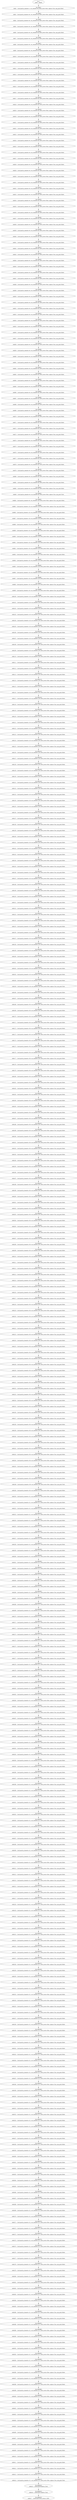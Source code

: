 digraph {
	node1 [label="[in: ]
node1 -- Input0"]
	node2 [label="[in: node1]
node2 -- ConvLayer(in_channels=3, out_channels=64, batch_norm=False, inplace=True, max_pool=False)"]
	node3 [label="[in: node2]
node3 -- ConvLayer(in_channels=64, out_channels=64, batch_norm=False, inplace=True, max_pool=False)"]
	node4 [label="[in: node3]
node4 -- ConvLayer(in_channels=64, out_channels=64, batch_norm=False, inplace=True, max_pool=False)"]
	node5 [label="[in: node4]
node5 -- ConvLayer(in_channels=64, out_channels=64, batch_norm=False, inplace=True, max_pool=False)"]
	node6 [label="[in: node5]
node6 -- ConvLayer(in_channels=64, out_channels=64, batch_norm=False, inplace=True, max_pool=False)"]
	node7 [label="[in: node6]
node7 -- ConvLayer(in_channels=64, out_channels=64, batch_norm=False, inplace=True, max_pool=False)"]
	node8 [label="[in: node7]
node8 -- ConvLayer(in_channels=64, out_channels=64, batch_norm=False, inplace=True, max_pool=False)"]
	node9 [label="[in: node8]
node9 -- ConvLayer(in_channels=64, out_channels=64, batch_norm=False, inplace=True, max_pool=False)"]
	node10 [label="[in: node9]
node10 -- ConvLayer(in_channels=64, out_channels=64, batch_norm=False, inplace=True, max_pool=False)"]
	node11 [label="[in: node10]
node11 -- ConvLayer(in_channels=64, out_channels=64, batch_norm=False, inplace=True, max_pool=False)"]
	node12 [label="[in: node11]
node12 -- ConvLayer(in_channels=64, out_channels=64, batch_norm=False, inplace=True, max_pool=False)"]
	node13 [label="[in: node12]
node13 -- ConvLayer(in_channels=64, out_channels=64, batch_norm=False, inplace=True, max_pool=False)"]
	node14 [label="[in: node13]
node14 -- ConvLayer(in_channels=64, out_channels=64, batch_norm=False, inplace=True, max_pool=False)"]
	node15 [label="[in: node14]
node15 -- ConvLayer(in_channels=64, out_channels=64, batch_norm=False, inplace=True, max_pool=False)"]
	node16 [label="[in: node15]
node16 -- ConvLayer(in_channels=64, out_channels=64, batch_norm=False, inplace=True, max_pool=False)"]
	node17 [label="[in: node16]
node17 -- ConvLayer(in_channels=64, out_channels=64, batch_norm=False, inplace=True, max_pool=False)"]
	node18 [label="[in: node17]
node18 -- ConvLayer(in_channels=64, out_channels=64, batch_norm=False, inplace=True, max_pool=False)"]
	node19 [label="[in: node18]
node19 -- ConvLayer(in_channels=64, out_channels=64, batch_norm=False, inplace=True, max_pool=False)"]
	node20 [label="[in: node19]
node20 -- ConvLayer(in_channels=64, out_channels=64, batch_norm=False, inplace=True, max_pool=False)"]
	node21 [label="[in: node20]
node21 -- ConvLayer(in_channels=64, out_channels=64, batch_norm=False, inplace=True, max_pool=False)"]
	node22 [label="[in: node21]
node22 -- ConvLayer(in_channels=64, out_channels=64, batch_norm=False, inplace=True, max_pool=False)"]
	node23 [label="[in: node22]
node23 -- ConvLayer(in_channels=64, out_channels=64, batch_norm=False, inplace=True, max_pool=False)"]
	node24 [label="[in: node23]
node24 -- ConvLayer(in_channels=64, out_channels=64, batch_norm=False, inplace=True, max_pool=False)"]
	node25 [label="[in: node24]
node25 -- ConvLayer(in_channels=64, out_channels=64, batch_norm=False, inplace=True, max_pool=False)"]
	node26 [label="[in: node25]
node26 -- ConvLayer(in_channels=64, out_channels=64, batch_norm=False, inplace=True, max_pool=False)"]
	node27 [label="[in: node26]
node27 -- ConvLayer(in_channels=64, out_channels=64, batch_norm=False, inplace=True, max_pool=False)"]
	node28 [label="[in: node27]
node28 -- ConvLayer(in_channels=64, out_channels=64, batch_norm=False, inplace=True, max_pool=False)"]
	node29 [label="[in: node28]
node29 -- ConvLayer(in_channels=64, out_channels=64, batch_norm=False, inplace=True, max_pool=False)"]
	node30 [label="[in: node29]
node30 -- ConvLayer(in_channels=64, out_channels=64, batch_norm=False, inplace=True, max_pool=False)"]
	node31 [label="[in: node30]
node31 -- ConvLayer(in_channels=64, out_channels=64, batch_norm=False, inplace=True, max_pool=False)"]
	node32 [label="[in: node31]
node32 -- ConvLayer(in_channels=64, out_channels=64, batch_norm=False, inplace=True, max_pool=False)"]
	node33 [label="[in: node32]
node33 -- ConvLayer(in_channels=64, out_channels=64, batch_norm=False, inplace=True, max_pool=False)"]
	node34 [label="[in: node33]
node34 -- ConvLayer(in_channels=64, out_channels=64, batch_norm=False, inplace=True, max_pool=False)"]
	node35 [label="[in: node34]
node35 -- ConvLayer(in_channels=64, out_channels=64, batch_norm=False, inplace=True, max_pool=False)"]
	node36 [label="[in: node35]
node36 -- ConvLayer(in_channels=64, out_channels=64, batch_norm=False, inplace=True, max_pool=False)"]
	node37 [label="[in: node36]
node37 -- ConvLayer(in_channels=64, out_channels=64, batch_norm=False, inplace=True, max_pool=False)"]
	node38 [label="[in: node37]
node38 -- ConvLayer(in_channels=64, out_channels=64, batch_norm=False, inplace=True, max_pool=False)"]
	node39 [label="[in: node38]
node39 -- ConvLayer(in_channels=64, out_channels=64, batch_norm=False, inplace=True, max_pool=False)"]
	node40 [label="[in: node39]
node40 -- ConvLayer(in_channels=64, out_channels=64, batch_norm=False, inplace=True, max_pool=False)"]
	node41 [label="[in: node40]
node41 -- ConvLayer(in_channels=64, out_channels=64, batch_norm=False, inplace=True, max_pool=False)"]
	node42 [label="[in: node41]
node42 -- ConvLayer(in_channels=64, out_channels=64, batch_norm=False, inplace=True, max_pool=False)"]
	node43 [label="[in: node42]
node43 -- ConvLayer(in_channels=64, out_channels=64, batch_norm=False, inplace=True, max_pool=False)"]
	node44 [label="[in: node43]
node44 -- ConvLayer(in_channels=64, out_channels=64, batch_norm=False, inplace=True, max_pool=False)"]
	node45 [label="[in: node44]
node45 -- ConvLayer(in_channels=64, out_channels=64, batch_norm=False, inplace=True, max_pool=False)"]
	node46 [label="[in: node45]
node46 -- ConvLayer(in_channels=64, out_channels=64, batch_norm=False, inplace=True, max_pool=False)"]
	node47 [label="[in: node46]
node47 -- ConvLayer(in_channels=64, out_channels=64, batch_norm=False, inplace=True, max_pool=False)"]
	node48 [label="[in: node47]
node48 -- ConvLayer(in_channels=64, out_channels=64, batch_norm=False, inplace=True, max_pool=False)"]
	node49 [label="[in: node48]
node49 -- ConvLayer(in_channels=64, out_channels=64, batch_norm=False, inplace=True, max_pool=False)"]
	node50 [label="[in: node49]
node50 -- ConvLayer(in_channels=64, out_channels=64, batch_norm=False, inplace=True, max_pool=False)"]
	node51 [label="[in: node50]
node51 -- ConvLayer(in_channels=64, out_channels=64, batch_norm=False, inplace=True, max_pool=False)"]
	node52 [label="[in: node51]
node52 -- ConvLayer(in_channels=64, out_channels=64, batch_norm=False, inplace=True, max_pool=False)"]
	node53 [label="[in: node52]
node53 -- ConvLayer(in_channels=64, out_channels=64, batch_norm=False, inplace=True, max_pool=False)"]
	node54 [label="[in: node53]
node54 -- ConvLayer(in_channels=64, out_channels=64, batch_norm=False, inplace=True, max_pool=False)"]
	node55 [label="[in: node54]
node55 -- ConvLayer(in_channels=64, out_channels=64, batch_norm=False, inplace=True, max_pool=False)"]
	node56 [label="[in: node55]
node56 -- ConvLayer(in_channels=64, out_channels=64, batch_norm=False, inplace=True, max_pool=False)"]
	node57 [label="[in: node56]
node57 -- ConvLayer(in_channels=64, out_channels=64, batch_norm=False, inplace=True, max_pool=False)"]
	node58 [label="[in: node57]
node58 -- ConvLayer(in_channels=64, out_channels=64, batch_norm=False, inplace=True, max_pool=False)"]
	node59 [label="[in: node58]
node59 -- ConvLayer(in_channels=64, out_channels=64, batch_norm=False, inplace=True, max_pool=False)"]
	node60 [label="[in: node59]
node60 -- ConvLayer(in_channels=64, out_channels=64, batch_norm=False, inplace=True, max_pool=False)"]
	node61 [label="[in: node60]
node61 -- ConvLayer(in_channels=64, out_channels=64, batch_norm=False, inplace=True, max_pool=False)"]
	node62 [label="[in: node61]
node62 -- ConvLayer(in_channels=64, out_channels=64, batch_norm=False, inplace=True, max_pool=False)"]
	node63 [label="[in: node62]
node63 -- ConvLayer(in_channels=64, out_channels=64, batch_norm=False, inplace=True, max_pool=False)"]
	node64 [label="[in: node63]
node64 -- ConvLayer(in_channels=64, out_channels=64, batch_norm=False, inplace=True, max_pool=False)"]
	node65 [label="[in: node64]
node65 -- ConvLayer(in_channels=64, out_channels=64, batch_norm=False, inplace=True, max_pool=False)"]
	node66 [label="[in: node65]
node66 -- ConvLayer(in_channels=64, out_channels=64, batch_norm=False, inplace=True, max_pool=False)"]
	node67 [label="[in: node66]
node67 -- ConvLayer(in_channels=64, out_channels=64, batch_norm=False, inplace=True, max_pool=False)"]
	node68 [label="[in: node67]
node68 -- ConvLayer(in_channels=64, out_channels=64, batch_norm=False, inplace=True, max_pool=False)"]
	node69 [label="[in: node68]
node69 -- ConvLayer(in_channels=64, out_channels=64, batch_norm=False, inplace=True, max_pool=False)"]
	node70 [label="[in: node69]
node70 -- ConvLayer(in_channels=64, out_channels=64, batch_norm=False, inplace=True, max_pool=False)"]
	node71 [label="[in: node70]
node71 -- ConvLayer(in_channels=64, out_channels=64, batch_norm=False, inplace=True, max_pool=False)"]
	node72 [label="[in: node71]
node72 -- ConvLayer(in_channels=64, out_channels=64, batch_norm=False, inplace=True, max_pool=False)"]
	node73 [label="[in: node72]
node73 -- ConvLayer(in_channels=64, out_channels=64, batch_norm=False, inplace=True, max_pool=False)"]
	node74 [label="[in: node73]
node74 -- ConvLayer(in_channels=64, out_channels=64, batch_norm=False, inplace=True, max_pool=False)"]
	node75 [label="[in: node74]
node75 -- ConvLayer(in_channels=64, out_channels=64, batch_norm=False, inplace=True, max_pool=False)"]
	node76 [label="[in: node75]
node76 -- ConvLayer(in_channels=64, out_channels=64, batch_norm=False, inplace=True, max_pool=False)"]
	node77 [label="[in: node76]
node77 -- ConvLayer(in_channels=64, out_channels=64, batch_norm=False, inplace=True, max_pool=False)"]
	node78 [label="[in: node77]
node78 -- ConvLayer(in_channels=64, out_channels=64, batch_norm=False, inplace=True, max_pool=False)"]
	node79 [label="[in: node78]
node79 -- ConvLayer(in_channels=64, out_channels=64, batch_norm=False, inplace=True, max_pool=False)"]
	node80 [label="[in: node79]
node80 -- ConvLayer(in_channels=64, out_channels=64, batch_norm=False, inplace=True, max_pool=False)"]
	node81 [label="[in: node80]
node81 -- ConvLayer(in_channels=64, out_channels=64, batch_norm=False, inplace=True, max_pool=False)"]
	node82 [label="[in: node81]
node82 -- ConvLayer(in_channels=64, out_channels=64, batch_norm=False, inplace=True, max_pool=False)"]
	node83 [label="[in: node82]
node83 -- ConvLayer(in_channels=64, out_channels=64, batch_norm=False, inplace=True, max_pool=True)"]
	node84 [label="[in: node83]
node84 -- ConvLayer(in_channels=64, out_channels=128, batch_norm=False, inplace=True, max_pool=False)"]
	node85 [label="[in: node84]
node85 -- ConvLayer(in_channels=128, out_channels=128, batch_norm=False, inplace=True, max_pool=False)"]
	node86 [label="[in: node85]
node86 -- ConvLayer(in_channels=128, out_channels=128, batch_norm=False, inplace=True, max_pool=False)"]
	node87 [label="[in: node86]
node87 -- ConvLayer(in_channels=128, out_channels=128, batch_norm=False, inplace=True, max_pool=False)"]
	node88 [label="[in: node87]
node88 -- ConvLayer(in_channels=128, out_channels=128, batch_norm=False, inplace=True, max_pool=False)"]
	node89 [label="[in: node88]
node89 -- ConvLayer(in_channels=128, out_channels=128, batch_norm=False, inplace=True, max_pool=False)"]
	node90 [label="[in: node89]
node90 -- ConvLayer(in_channels=128, out_channels=128, batch_norm=False, inplace=True, max_pool=False)"]
	node91 [label="[in: node90]
node91 -- ConvLayer(in_channels=128, out_channels=128, batch_norm=False, inplace=True, max_pool=False)"]
	node92 [label="[in: node91]
node92 -- ConvLayer(in_channels=128, out_channels=128, batch_norm=False, inplace=True, max_pool=False)"]
	node93 [label="[in: node92]
node93 -- ConvLayer(in_channels=128, out_channels=128, batch_norm=False, inplace=True, max_pool=False)"]
	node94 [label="[in: node93]
node94 -- ConvLayer(in_channels=128, out_channels=128, batch_norm=False, inplace=True, max_pool=False)"]
	node95 [label="[in: node94]
node95 -- ConvLayer(in_channels=128, out_channels=128, batch_norm=False, inplace=True, max_pool=False)"]
	node96 [label="[in: node95]
node96 -- ConvLayer(in_channels=128, out_channels=128, batch_norm=False, inplace=True, max_pool=False)"]
	node97 [label="[in: node96]
node97 -- ConvLayer(in_channels=128, out_channels=128, batch_norm=False, inplace=True, max_pool=False)"]
	node98 [label="[in: node97]
node98 -- ConvLayer(in_channels=128, out_channels=128, batch_norm=False, inplace=True, max_pool=False)"]
	node99 [label="[in: node98]
node99 -- ConvLayer(in_channels=128, out_channels=128, batch_norm=False, inplace=True, max_pool=False)"]
	node100 [label="[in: node99]
node100 -- ConvLayer(in_channels=128, out_channels=128, batch_norm=False, inplace=True, max_pool=False)"]
	node101 [label="[in: node100]
node101 -- ConvLayer(in_channels=128, out_channels=128, batch_norm=False, inplace=True, max_pool=False)"]
	node102 [label="[in: node101]
node102 -- ConvLayer(in_channels=128, out_channels=128, batch_norm=False, inplace=True, max_pool=False)"]
	node103 [label="[in: node102]
node103 -- ConvLayer(in_channels=128, out_channels=128, batch_norm=False, inplace=True, max_pool=False)"]
	node104 [label="[in: node103]
node104 -- ConvLayer(in_channels=128, out_channels=128, batch_norm=False, inplace=True, max_pool=False)"]
	node105 [label="[in: node104]
node105 -- ConvLayer(in_channels=128, out_channels=128, batch_norm=False, inplace=True, max_pool=False)"]
	node106 [label="[in: node105]
node106 -- ConvLayer(in_channels=128, out_channels=128, batch_norm=False, inplace=True, max_pool=False)"]
	node107 [label="[in: node106]
node107 -- ConvLayer(in_channels=128, out_channels=128, batch_norm=False, inplace=True, max_pool=False)"]
	node108 [label="[in: node107]
node108 -- ConvLayer(in_channels=128, out_channels=128, batch_norm=False, inplace=True, max_pool=False)"]
	node109 [label="[in: node108]
node109 -- ConvLayer(in_channels=128, out_channels=128, batch_norm=False, inplace=True, max_pool=False)"]
	node110 [label="[in: node109]
node110 -- ConvLayer(in_channels=128, out_channels=128, batch_norm=False, inplace=True, max_pool=False)"]
	node111 [label="[in: node110]
node111 -- ConvLayer(in_channels=128, out_channels=128, batch_norm=False, inplace=True, max_pool=False)"]
	node112 [label="[in: node111]
node112 -- ConvLayer(in_channels=128, out_channels=128, batch_norm=False, inplace=True, max_pool=False)"]
	node113 [label="[in: node112]
node113 -- ConvLayer(in_channels=128, out_channels=128, batch_norm=False, inplace=True, max_pool=False)"]
	node114 [label="[in: node113]
node114 -- ConvLayer(in_channels=128, out_channels=128, batch_norm=False, inplace=True, max_pool=False)"]
	node115 [label="[in: node114]
node115 -- ConvLayer(in_channels=128, out_channels=128, batch_norm=False, inplace=True, max_pool=False)"]
	node116 [label="[in: node115]
node116 -- ConvLayer(in_channels=128, out_channels=128, batch_norm=False, inplace=True, max_pool=False)"]
	node117 [label="[in: node116]
node117 -- ConvLayer(in_channels=128, out_channels=128, batch_norm=False, inplace=True, max_pool=False)"]
	node118 [label="[in: node117]
node118 -- ConvLayer(in_channels=128, out_channels=128, batch_norm=False, inplace=True, max_pool=False)"]
	node119 [label="[in: node118]
node119 -- ConvLayer(in_channels=128, out_channels=128, batch_norm=False, inplace=True, max_pool=False)"]
	node120 [label="[in: node119]
node120 -- ConvLayer(in_channels=128, out_channels=128, batch_norm=False, inplace=True, max_pool=False)"]
	node121 [label="[in: node120]
node121 -- ConvLayer(in_channels=128, out_channels=128, batch_norm=False, inplace=True, max_pool=False)"]
	node122 [label="[in: node121]
node122 -- ConvLayer(in_channels=128, out_channels=128, batch_norm=False, inplace=True, max_pool=False)"]
	node123 [label="[in: node122]
node123 -- ConvLayer(in_channels=128, out_channels=128, batch_norm=False, inplace=True, max_pool=False)"]
	node124 [label="[in: node123]
node124 -- ConvLayer(in_channels=128, out_channels=128, batch_norm=False, inplace=True, max_pool=False)"]
	node125 [label="[in: node124]
node125 -- ConvLayer(in_channels=128, out_channels=128, batch_norm=False, inplace=True, max_pool=False)"]
	node126 [label="[in: node125]
node126 -- ConvLayer(in_channels=128, out_channels=128, batch_norm=False, inplace=True, max_pool=False)"]
	node127 [label="[in: node126]
node127 -- ConvLayer(in_channels=128, out_channels=128, batch_norm=False, inplace=True, max_pool=False)"]
	node128 [label="[in: node127]
node128 -- ConvLayer(in_channels=128, out_channels=128, batch_norm=False, inplace=True, max_pool=False)"]
	node129 [label="[in: node128]
node129 -- ConvLayer(in_channels=128, out_channels=128, batch_norm=False, inplace=True, max_pool=False)"]
	node130 [label="[in: node129]
node130 -- ConvLayer(in_channels=128, out_channels=128, batch_norm=False, inplace=True, max_pool=False)"]
	node131 [label="[in: node130]
node131 -- ConvLayer(in_channels=128, out_channels=128, batch_norm=False, inplace=True, max_pool=False)"]
	node132 [label="[in: node131]
node132 -- ConvLayer(in_channels=128, out_channels=128, batch_norm=False, inplace=True, max_pool=False)"]
	node133 [label="[in: node132]
node133 -- ConvLayer(in_channels=128, out_channels=128, batch_norm=False, inplace=True, max_pool=False)"]
	node134 [label="[in: node133]
node134 -- ConvLayer(in_channels=128, out_channels=128, batch_norm=False, inplace=True, max_pool=False)"]
	node135 [label="[in: node134]
node135 -- ConvLayer(in_channels=128, out_channels=128, batch_norm=False, inplace=True, max_pool=False)"]
	node136 [label="[in: node135]
node136 -- ConvLayer(in_channels=128, out_channels=128, batch_norm=False, inplace=True, max_pool=False)"]
	node137 [label="[in: node136]
node137 -- ConvLayer(in_channels=128, out_channels=128, batch_norm=False, inplace=True, max_pool=False)"]
	node138 [label="[in: node137]
node138 -- ConvLayer(in_channels=128, out_channels=128, batch_norm=False, inplace=True, max_pool=False)"]
	node139 [label="[in: node138]
node139 -- ConvLayer(in_channels=128, out_channels=128, batch_norm=False, inplace=True, max_pool=False)"]
	node140 [label="[in: node139]
node140 -- ConvLayer(in_channels=128, out_channels=128, batch_norm=False, inplace=True, max_pool=False)"]
	node141 [label="[in: node140]
node141 -- ConvLayer(in_channels=128, out_channels=128, batch_norm=False, inplace=True, max_pool=False)"]
	node142 [label="[in: node141]
node142 -- ConvLayer(in_channels=128, out_channels=128, batch_norm=False, inplace=True, max_pool=False)"]
	node143 [label="[in: node142]
node143 -- ConvLayer(in_channels=128, out_channels=128, batch_norm=False, inplace=True, max_pool=False)"]
	node144 [label="[in: node143]
node144 -- ConvLayer(in_channels=128, out_channels=128, batch_norm=False, inplace=True, max_pool=False)"]
	node145 [label="[in: node144]
node145 -- ConvLayer(in_channels=128, out_channels=128, batch_norm=False, inplace=True, max_pool=False)"]
	node146 [label="[in: node145]
node146 -- ConvLayer(in_channels=128, out_channels=128, batch_norm=False, inplace=True, max_pool=False)"]
	node147 [label="[in: node146]
node147 -- ConvLayer(in_channels=128, out_channels=128, batch_norm=False, inplace=True, max_pool=False)"]
	node148 [label="[in: node147]
node148 -- ConvLayer(in_channels=128, out_channels=128, batch_norm=False, inplace=True, max_pool=False)"]
	node149 [label="[in: node148]
node149 -- ConvLayer(in_channels=128, out_channels=128, batch_norm=False, inplace=True, max_pool=False)"]
	node150 [label="[in: node149]
node150 -- ConvLayer(in_channels=128, out_channels=128, batch_norm=False, inplace=True, max_pool=False)"]
	node151 [label="[in: node150]
node151 -- ConvLayer(in_channels=128, out_channels=128, batch_norm=False, inplace=True, max_pool=False)"]
	node152 [label="[in: node151]
node152 -- ConvLayer(in_channels=128, out_channels=128, batch_norm=False, inplace=True, max_pool=False)"]
	node153 [label="[in: node152]
node153 -- ConvLayer(in_channels=128, out_channels=128, batch_norm=False, inplace=True, max_pool=False)"]
	node154 [label="[in: node153]
node154 -- ConvLayer(in_channels=128, out_channels=128, batch_norm=False, inplace=True, max_pool=False)"]
	node155 [label="[in: node154]
node155 -- ConvLayer(in_channels=128, out_channels=128, batch_norm=False, inplace=True, max_pool=False)"]
	node156 [label="[in: node155]
node156 -- ConvLayer(in_channels=128, out_channels=128, batch_norm=False, inplace=True, max_pool=False)"]
	node157 [label="[in: node156]
node157 -- ConvLayer(in_channels=128, out_channels=128, batch_norm=False, inplace=True, max_pool=False)"]
	node158 [label="[in: node157]
node158 -- ConvLayer(in_channels=128, out_channels=128, batch_norm=False, inplace=True, max_pool=False)"]
	node159 [label="[in: node158]
node159 -- ConvLayer(in_channels=128, out_channels=128, batch_norm=False, inplace=True, max_pool=False)"]
	node160 [label="[in: node159]
node160 -- ConvLayer(in_channels=128, out_channels=128, batch_norm=False, inplace=True, max_pool=False)"]
	node161 [label="[in: node160]
node161 -- ConvLayer(in_channels=128, out_channels=128, batch_norm=False, inplace=True, max_pool=False)"]
	node162 [label="[in: node161]
node162 -- ConvLayer(in_channels=128, out_channels=128, batch_norm=False, inplace=True, max_pool=False)"]
	node163 [label="[in: node162]
node163 -- ConvLayer(in_channels=128, out_channels=128, batch_norm=False, inplace=True, max_pool=False)"]
	node164 [label="[in: node163]
node164 -- ConvLayer(in_channels=128, out_channels=128, batch_norm=False, inplace=True, max_pool=False)"]
	node165 [label="[in: node164]
node165 -- ConvLayer(in_channels=128, out_channels=128, batch_norm=False, inplace=True, max_pool=True)"]
	node166 [label="[in: node165]
node166 -- ConvLayer(in_channels=128, out_channels=256, batch_norm=False, inplace=True, max_pool=False)"]
	node167 [label="[in: node166]
node167 -- ConvLayer(in_channels=256, out_channels=256, batch_norm=False, inplace=True, max_pool=False)"]
	node168 [label="[in: node167]
node168 -- ConvLayer(in_channels=256, out_channels=256, batch_norm=False, inplace=True, max_pool=False)"]
	node169 [label="[in: node168]
node169 -- ConvLayer(in_channels=256, out_channels=256, batch_norm=False, inplace=True, max_pool=False)"]
	node170 [label="[in: node169]
node170 -- ConvLayer(in_channels=256, out_channels=256, batch_norm=False, inplace=True, max_pool=False)"]
	node171 [label="[in: node170]
node171 -- ConvLayer(in_channels=256, out_channels=256, batch_norm=False, inplace=True, max_pool=False)"]
	node172 [label="[in: node171]
node172 -- ConvLayer(in_channels=256, out_channels=256, batch_norm=False, inplace=True, max_pool=False)"]
	node173 [label="[in: node172]
node173 -- ConvLayer(in_channels=256, out_channels=256, batch_norm=False, inplace=True, max_pool=False)"]
	node174 [label="[in: node173]
node174 -- ConvLayer(in_channels=256, out_channels=256, batch_norm=False, inplace=True, max_pool=False)"]
	node175 [label="[in: node174]
node175 -- ConvLayer(in_channels=256, out_channels=256, batch_norm=False, inplace=True, max_pool=False)"]
	node176 [label="[in: node175]
node176 -- ConvLayer(in_channels=256, out_channels=256, batch_norm=False, inplace=True, max_pool=False)"]
	node177 [label="[in: node176]
node177 -- ConvLayer(in_channels=256, out_channels=256, batch_norm=False, inplace=True, max_pool=False)"]
	node178 [label="[in: node177]
node178 -- ConvLayer(in_channels=256, out_channels=256, batch_norm=False, inplace=True, max_pool=False)"]
	node179 [label="[in: node178]
node179 -- ConvLayer(in_channels=256, out_channels=256, batch_norm=False, inplace=True, max_pool=False)"]
	node180 [label="[in: node179]
node180 -- ConvLayer(in_channels=256, out_channels=256, batch_norm=False, inplace=True, max_pool=False)"]
	node181 [label="[in: node180]
node181 -- ConvLayer(in_channels=256, out_channels=256, batch_norm=False, inplace=True, max_pool=False)"]
	node182 [label="[in: node181]
node182 -- ConvLayer(in_channels=256, out_channels=256, batch_norm=False, inplace=True, max_pool=False)"]
	node183 [label="[in: node182]
node183 -- ConvLayer(in_channels=256, out_channels=256, batch_norm=False, inplace=True, max_pool=False)"]
	node184 [label="[in: node183]
node184 -- ConvLayer(in_channels=256, out_channels=256, batch_norm=False, inplace=True, max_pool=False)"]
	node185 [label="[in: node184]
node185 -- ConvLayer(in_channels=256, out_channels=256, batch_norm=False, inplace=True, max_pool=False)"]
	node186 [label="[in: node185]
node186 -- ConvLayer(in_channels=256, out_channels=256, batch_norm=False, inplace=True, max_pool=False)"]
	node187 [label="[in: node186]
node187 -- ConvLayer(in_channels=256, out_channels=256, batch_norm=False, inplace=True, max_pool=False)"]
	node188 [label="[in: node187]
node188 -- ConvLayer(in_channels=256, out_channels=256, batch_norm=False, inplace=True, max_pool=False)"]
	node189 [label="[in: node188]
node189 -- ConvLayer(in_channels=256, out_channels=256, batch_norm=False, inplace=True, max_pool=False)"]
	node190 [label="[in: node189]
node190 -- ConvLayer(in_channels=256, out_channels=256, batch_norm=False, inplace=True, max_pool=False)"]
	node191 [label="[in: node190]
node191 -- ConvLayer(in_channels=256, out_channels=256, batch_norm=False, inplace=True, max_pool=False)"]
	node192 [label="[in: node191]
node192 -- ConvLayer(in_channels=256, out_channels=256, batch_norm=False, inplace=True, max_pool=False)"]
	node193 [label="[in: node192]
node193 -- ConvLayer(in_channels=256, out_channels=256, batch_norm=False, inplace=True, max_pool=False)"]
	node194 [label="[in: node193]
node194 -- ConvLayer(in_channels=256, out_channels=256, batch_norm=False, inplace=True, max_pool=False)"]
	node195 [label="[in: node194]
node195 -- ConvLayer(in_channels=256, out_channels=256, batch_norm=False, inplace=True, max_pool=False)"]
	node196 [label="[in: node195]
node196 -- ConvLayer(in_channels=256, out_channels=256, batch_norm=False, inplace=True, max_pool=False)"]
	node197 [label="[in: node196]
node197 -- ConvLayer(in_channels=256, out_channels=256, batch_norm=False, inplace=True, max_pool=False)"]
	node198 [label="[in: node197]
node198 -- ConvLayer(in_channels=256, out_channels=256, batch_norm=False, inplace=True, max_pool=False)"]
	node199 [label="[in: node198]
node199 -- ConvLayer(in_channels=256, out_channels=256, batch_norm=False, inplace=True, max_pool=False)"]
	node200 [label="[in: node199]
node200 -- ConvLayer(in_channels=256, out_channels=256, batch_norm=False, inplace=True, max_pool=False)"]
	node201 [label="[in: node200]
node201 -- ConvLayer(in_channels=256, out_channels=256, batch_norm=False, inplace=True, max_pool=False)"]
	node202 [label="[in: node201]
node202 -- ConvLayer(in_channels=256, out_channels=256, batch_norm=False, inplace=True, max_pool=False)"]
	node203 [label="[in: node202]
node203 -- ConvLayer(in_channels=256, out_channels=256, batch_norm=False, inplace=True, max_pool=False)"]
	node204 [label="[in: node203]
node204 -- ConvLayer(in_channels=256, out_channels=256, batch_norm=False, inplace=True, max_pool=False)"]
	node205 [label="[in: node204]
node205 -- ConvLayer(in_channels=256, out_channels=256, batch_norm=False, inplace=True, max_pool=False)"]
	node206 [label="[in: node205]
node206 -- ConvLayer(in_channels=256, out_channels=256, batch_norm=False, inplace=True, max_pool=False)"]
	node207 [label="[in: node206]
node207 -- ConvLayer(in_channels=256, out_channels=256, batch_norm=False, inplace=True, max_pool=False)"]
	node208 [label="[in: node207]
node208 -- ConvLayer(in_channels=256, out_channels=256, batch_norm=False, inplace=True, max_pool=False)"]
	node209 [label="[in: node208]
node209 -- ConvLayer(in_channels=256, out_channels=256, batch_norm=False, inplace=True, max_pool=False)"]
	node210 [label="[in: node209]
node210 -- ConvLayer(in_channels=256, out_channels=256, batch_norm=False, inplace=True, max_pool=False)"]
	node211 [label="[in: node210]
node211 -- ConvLayer(in_channels=256, out_channels=256, batch_norm=False, inplace=True, max_pool=False)"]
	node212 [label="[in: node211]
node212 -- ConvLayer(in_channels=256, out_channels=256, batch_norm=False, inplace=True, max_pool=False)"]
	node213 [label="[in: node212]
node213 -- ConvLayer(in_channels=256, out_channels=256, batch_norm=False, inplace=True, max_pool=False)"]
	node214 [label="[in: node213]
node214 -- ConvLayer(in_channels=256, out_channels=256, batch_norm=False, inplace=True, max_pool=False)"]
	node215 [label="[in: node214]
node215 -- ConvLayer(in_channels=256, out_channels=256, batch_norm=False, inplace=True, max_pool=False)"]
	node216 [label="[in: node215]
node216 -- ConvLayer(in_channels=256, out_channels=256, batch_norm=False, inplace=True, max_pool=False)"]
	node217 [label="[in: node216]
node217 -- ConvLayer(in_channels=256, out_channels=256, batch_norm=False, inplace=True, max_pool=False)"]
	node218 [label="[in: node217]
node218 -- ConvLayer(in_channels=256, out_channels=256, batch_norm=False, inplace=True, max_pool=False)"]
	node219 [label="[in: node218]
node219 -- ConvLayer(in_channels=256, out_channels=256, batch_norm=False, inplace=True, max_pool=False)"]
	node220 [label="[in: node219]
node220 -- ConvLayer(in_channels=256, out_channels=256, batch_norm=False, inplace=True, max_pool=False)"]
	node221 [label="[in: node220]
node221 -- ConvLayer(in_channels=256, out_channels=256, batch_norm=False, inplace=True, max_pool=False)"]
	node222 [label="[in: node221]
node222 -- ConvLayer(in_channels=256, out_channels=256, batch_norm=False, inplace=True, max_pool=False)"]
	node223 [label="[in: node222]
node223 -- ConvLayer(in_channels=256, out_channels=256, batch_norm=False, inplace=True, max_pool=False)"]
	node224 [label="[in: node223]
node224 -- ConvLayer(in_channels=256, out_channels=256, batch_norm=False, inplace=True, max_pool=False)"]
	node225 [label="[in: node224]
node225 -- ConvLayer(in_channels=256, out_channels=256, batch_norm=False, inplace=True, max_pool=False)"]
	node226 [label="[in: node225]
node226 -- ConvLayer(in_channels=256, out_channels=256, batch_norm=False, inplace=True, max_pool=False)"]
	node227 [label="[in: node226]
node227 -- ConvLayer(in_channels=256, out_channels=256, batch_norm=False, inplace=True, max_pool=False)"]
	node228 [label="[in: node227]
node228 -- ConvLayer(in_channels=256, out_channels=256, batch_norm=False, inplace=True, max_pool=False)"]
	node229 [label="[in: node228]
node229 -- ConvLayer(in_channels=256, out_channels=256, batch_norm=False, inplace=True, max_pool=False)"]
	node230 [label="[in: node229]
node230 -- ConvLayer(in_channels=256, out_channels=256, batch_norm=False, inplace=True, max_pool=False)"]
	node231 [label="[in: node230]
node231 -- ConvLayer(in_channels=256, out_channels=256, batch_norm=False, inplace=True, max_pool=False)"]
	node232 [label="[in: node231]
node232 -- ConvLayer(in_channels=256, out_channels=256, batch_norm=False, inplace=True, max_pool=False)"]
	node233 [label="[in: node232]
node233 -- ConvLayer(in_channels=256, out_channels=256, batch_norm=False, inplace=True, max_pool=False)"]
	node234 [label="[in: node233]
node234 -- ConvLayer(in_channels=256, out_channels=256, batch_norm=False, inplace=True, max_pool=False)"]
	node235 [label="[in: node234]
node235 -- ConvLayer(in_channels=256, out_channels=256, batch_norm=False, inplace=True, max_pool=False)"]
	node236 [label="[in: node235]
node236 -- ConvLayer(in_channels=256, out_channels=256, batch_norm=False, inplace=True, max_pool=False)"]
	node237 [label="[in: node236]
node237 -- ConvLayer(in_channels=256, out_channels=256, batch_norm=False, inplace=True, max_pool=False)"]
	node238 [label="[in: node237]
node238 -- ConvLayer(in_channels=256, out_channels=256, batch_norm=False, inplace=True, max_pool=False)"]
	node239 [label="[in: node238]
node239 -- ConvLayer(in_channels=256, out_channels=256, batch_norm=False, inplace=True, max_pool=False)"]
	node240 [label="[in: node239]
node240 -- ConvLayer(in_channels=256, out_channels=256, batch_norm=False, inplace=True, max_pool=False)"]
	node241 [label="[in: node240]
node241 -- ConvLayer(in_channels=256, out_channels=256, batch_norm=False, inplace=True, max_pool=False)"]
	node242 [label="[in: node241]
node242 -- ConvLayer(in_channels=256, out_channels=256, batch_norm=False, inplace=True, max_pool=False)"]
	node243 [label="[in: node242]
node243 -- ConvLayer(in_channels=256, out_channels=256, batch_norm=False, inplace=True, max_pool=False)"]
	node244 [label="[in: node243]
node244 -- ConvLayer(in_channels=256, out_channels=256, batch_norm=False, inplace=True, max_pool=False)"]
	node245 [label="[in: node244]
node245 -- ConvLayer(in_channels=256, out_channels=256, batch_norm=False, inplace=True, max_pool=False)"]
	node246 [label="[in: node245]
node246 -- ConvLayer(in_channels=256, out_channels=256, batch_norm=False, inplace=True, max_pool=False)"]
	node247 [label="[in: node246]
node247 -- ConvLayer(in_channels=256, out_channels=256, batch_norm=False, inplace=True, max_pool=False)"]
	node248 [label="[in: node247]
node248 -- ConvLayer(in_channels=256, out_channels=256, batch_norm=False, inplace=True, max_pool=True)"]
	node249 [label="[in: node248]
node249 -- ConvLayer(in_channels=256, out_channels=512, batch_norm=False, inplace=True, max_pool=False)"]
	node250 [label="[in: node249]
node250 -- ConvLayer(in_channels=512, out_channels=512, batch_norm=False, inplace=True, max_pool=False)"]
	node251 [label="[in: node250]
node251 -- ConvLayer(in_channels=512, out_channels=512, batch_norm=False, inplace=True, max_pool=False)"]
	node252 [label="[in: node251]
node252 -- ConvLayer(in_channels=512, out_channels=512, batch_norm=False, inplace=True, max_pool=False)"]
	node253 [label="[in: node252]
node253 -- ConvLayer(in_channels=512, out_channels=512, batch_norm=False, inplace=True, max_pool=False)"]
	node254 [label="[in: node253]
node254 -- ConvLayer(in_channels=512, out_channels=512, batch_norm=False, inplace=True, max_pool=False)"]
	node255 [label="[in: node254]
node255 -- ConvLayer(in_channels=512, out_channels=512, batch_norm=False, inplace=True, max_pool=False)"]
	node256 [label="[in: node255]
node256 -- ConvLayer(in_channels=512, out_channels=512, batch_norm=False, inplace=True, max_pool=False)"]
	node257 [label="[in: node256]
node257 -- ConvLayer(in_channels=512, out_channels=512, batch_norm=False, inplace=True, max_pool=False)"]
	node258 [label="[in: node257]
node258 -- ConvLayer(in_channels=512, out_channels=512, batch_norm=False, inplace=True, max_pool=False)"]
	node259 [label="[in: node258]
node259 -- ConvLayer(in_channels=512, out_channels=512, batch_norm=False, inplace=True, max_pool=False)"]
	node260 [label="[in: node259]
node260 -- ConvLayer(in_channels=512, out_channels=512, batch_norm=False, inplace=True, max_pool=False)"]
	node261 [label="[in: node260]
node261 -- ConvLayer(in_channels=512, out_channels=512, batch_norm=False, inplace=True, max_pool=False)"]
	node262 [label="[in: node261]
node262 -- ConvLayer(in_channels=512, out_channels=512, batch_norm=False, inplace=True, max_pool=False)"]
	node263 [label="[in: node262]
node263 -- ConvLayer(in_channels=512, out_channels=512, batch_norm=False, inplace=True, max_pool=False)"]
	node264 [label="[in: node263]
node264 -- ConvLayer(in_channels=512, out_channels=512, batch_norm=False, inplace=True, max_pool=False)"]
	node265 [label="[in: node264]
node265 -- ConvLayer(in_channels=512, out_channels=512, batch_norm=False, inplace=True, max_pool=False)"]
	node266 [label="[in: node265]
node266 -- ConvLayer(in_channels=512, out_channels=512, batch_norm=False, inplace=True, max_pool=False)"]
	node267 [label="[in: node266]
node267 -- ConvLayer(in_channels=512, out_channels=512, batch_norm=False, inplace=True, max_pool=False)"]
	node268 [label="[in: node267]
node268 -- ConvLayer(in_channels=512, out_channels=512, batch_norm=False, inplace=True, max_pool=False)"]
	node269 [label="[in: node268]
node269 -- ConvLayer(in_channels=512, out_channels=512, batch_norm=False, inplace=True, max_pool=False)"]
	node270 [label="[in: node269]
node270 -- ConvLayer(in_channels=512, out_channels=512, batch_norm=False, inplace=True, max_pool=False)"]
	node271 [label="[in: node270]
node271 -- ConvLayer(in_channels=512, out_channels=512, batch_norm=False, inplace=True, max_pool=False)"]
	node272 [label="[in: node271]
node272 -- ConvLayer(in_channels=512, out_channels=512, batch_norm=False, inplace=True, max_pool=False)"]
	node273 [label="[in: node272]
node273 -- ConvLayer(in_channels=512, out_channels=512, batch_norm=False, inplace=True, max_pool=False)"]
	node274 [label="[in: node273]
node274 -- ConvLayer(in_channels=512, out_channels=512, batch_norm=False, inplace=True, max_pool=False)"]
	node275 [label="[in: node274]
node275 -- ConvLayer(in_channels=512, out_channels=512, batch_norm=False, inplace=True, max_pool=False)"]
	node276 [label="[in: node275]
node276 -- ConvLayer(in_channels=512, out_channels=512, batch_norm=False, inplace=True, max_pool=False)"]
	node277 [label="[in: node276]
node277 -- ConvLayer(in_channels=512, out_channels=512, batch_norm=False, inplace=True, max_pool=False)"]
	node278 [label="[in: node277]
node278 -- ConvLayer(in_channels=512, out_channels=512, batch_norm=False, inplace=True, max_pool=False)"]
	node279 [label="[in: node278]
node279 -- ConvLayer(in_channels=512, out_channels=512, batch_norm=False, inplace=True, max_pool=False)"]
	node280 [label="[in: node279]
node280 -- ConvLayer(in_channels=512, out_channels=512, batch_norm=False, inplace=True, max_pool=False)"]
	node281 [label="[in: node280]
node281 -- ConvLayer(in_channels=512, out_channels=512, batch_norm=False, inplace=True, max_pool=False)"]
	node282 [label="[in: node281]
node282 -- ConvLayer(in_channels=512, out_channels=512, batch_norm=False, inplace=True, max_pool=False)"]
	node283 [label="[in: node282]
node283 -- ConvLayer(in_channels=512, out_channels=512, batch_norm=False, inplace=True, max_pool=False)"]
	node284 [label="[in: node283]
node284 -- ConvLayer(in_channels=512, out_channels=512, batch_norm=False, inplace=True, max_pool=False)"]
	node285 [label="[in: node284]
node285 -- ConvLayer(in_channels=512, out_channels=512, batch_norm=False, inplace=True, max_pool=False)"]
	node286 [label="[in: node285]
node286 -- ConvLayer(in_channels=512, out_channels=512, batch_norm=False, inplace=True, max_pool=False)"]
	node287 [label="[in: node286]
node287 -- ConvLayer(in_channels=512, out_channels=512, batch_norm=False, inplace=True, max_pool=False)"]
	node288 [label="[in: node287]
node288 -- ConvLayer(in_channels=512, out_channels=512, batch_norm=False, inplace=True, max_pool=False)"]
	node289 [label="[in: node288]
node289 -- ConvLayer(in_channels=512, out_channels=512, batch_norm=False, inplace=True, max_pool=False)"]
	node290 [label="[in: node289]
node290 -- ConvLayer(in_channels=512, out_channels=512, batch_norm=False, inplace=True, max_pool=False)"]
	node291 [label="[in: node290]
node291 -- ConvLayer(in_channels=512, out_channels=512, batch_norm=False, inplace=True, max_pool=False)"]
	node292 [label="[in: node291]
node292 -- ConvLayer(in_channels=512, out_channels=512, batch_norm=False, inplace=True, max_pool=False)"]
	node293 [label="[in: node292]
node293 -- ConvLayer(in_channels=512, out_channels=512, batch_norm=False, inplace=True, max_pool=False)"]
	node294 [label="[in: node293]
node294 -- ConvLayer(in_channels=512, out_channels=512, batch_norm=False, inplace=True, max_pool=False)"]
	node295 [label="[in: node294]
node295 -- ConvLayer(in_channels=512, out_channels=512, batch_norm=False, inplace=True, max_pool=False)"]
	node296 [label="[in: node295]
node296 -- ConvLayer(in_channels=512, out_channels=512, batch_norm=False, inplace=True, max_pool=False)"]
	node297 [label="[in: node296]
node297 -- ConvLayer(in_channels=512, out_channels=512, batch_norm=False, inplace=True, max_pool=False)"]
	node298 [label="[in: node297]
node298 -- ConvLayer(in_channels=512, out_channels=512, batch_norm=False, inplace=True, max_pool=False)"]
	node299 [label="[in: node298]
node299 -- ConvLayer(in_channels=512, out_channels=512, batch_norm=False, inplace=True, max_pool=False)"]
	node300 [label="[in: node299]
node300 -- ConvLayer(in_channels=512, out_channels=512, batch_norm=False, inplace=True, max_pool=False)"]
	node301 [label="[in: node300]
node301 -- ConvLayer(in_channels=512, out_channels=512, batch_norm=False, inplace=True, max_pool=False)"]
	node302 [label="[in: node301]
node302 -- ConvLayer(in_channels=512, out_channels=512, batch_norm=False, inplace=True, max_pool=False)"]
	node303 [label="[in: node302]
node303 -- ConvLayer(in_channels=512, out_channels=512, batch_norm=False, inplace=True, max_pool=False)"]
	node304 [label="[in: node303]
node304 -- ConvLayer(in_channels=512, out_channels=512, batch_norm=False, inplace=True, max_pool=False)"]
	node305 [label="[in: node304]
node305 -- ConvLayer(in_channels=512, out_channels=512, batch_norm=False, inplace=True, max_pool=False)"]
	node306 [label="[in: node305]
node306 -- ConvLayer(in_channels=512, out_channels=512, batch_norm=False, inplace=True, max_pool=False)"]
	node307 [label="[in: node306]
node307 -- ConvLayer(in_channels=512, out_channels=512, batch_norm=False, inplace=True, max_pool=False)"]
	node308 [label="[in: node307]
node308 -- ConvLayer(in_channels=512, out_channels=512, batch_norm=False, inplace=True, max_pool=False)"]
	node309 [label="[in: node308]
node309 -- ConvLayer(in_channels=512, out_channels=512, batch_norm=False, inplace=True, max_pool=False)"]
	node310 [label="[in: node309]
node310 -- ConvLayer(in_channels=512, out_channels=512, batch_norm=False, inplace=True, max_pool=False)"]
	node311 [label="[in: node310]
node311 -- ConvLayer(in_channels=512, out_channels=512, batch_norm=False, inplace=True, max_pool=False)"]
	node312 [label="[in: node311]
node312 -- ConvLayer(in_channels=512, out_channels=512, batch_norm=False, inplace=True, max_pool=False)"]
	node313 [label="[in: node312]
node313 -- ConvLayer(in_channels=512, out_channels=512, batch_norm=False, inplace=True, max_pool=False)"]
	node314 [label="[in: node313]
node314 -- ConvLayer(in_channels=512, out_channels=512, batch_norm=False, inplace=True, max_pool=False)"]
	node315 [label="[in: node314]
node315 -- ConvLayer(in_channels=512, out_channels=512, batch_norm=False, inplace=True, max_pool=False)"]
	node316 [label="[in: node315]
node316 -- ConvLayer(in_channels=512, out_channels=512, batch_norm=False, inplace=True, max_pool=False)"]
	node317 [label="[in: node316]
node317 -- ConvLayer(in_channels=512, out_channels=512, batch_norm=False, inplace=True, max_pool=False)"]
	node318 [label="[in: node317]
node318 -- ConvLayer(in_channels=512, out_channels=512, batch_norm=False, inplace=True, max_pool=False)"]
	node319 [label="[in: node318]
node319 -- ConvLayer(in_channels=512, out_channels=512, batch_norm=False, inplace=True, max_pool=False)"]
	node320 [label="[in: node319]
node320 -- ConvLayer(in_channels=512, out_channels=512, batch_norm=False, inplace=True, max_pool=False)"]
	node321 [label="[in: node320]
node321 -- ConvLayer(in_channels=512, out_channels=512, batch_norm=False, inplace=True, max_pool=False)"]
	node322 [label="[in: node321]
node322 -- ConvLayer(in_channels=512, out_channels=512, batch_norm=False, inplace=True, max_pool=False)"]
	node323 [label="[in: node322]
node323 -- ConvLayer(in_channels=512, out_channels=512, batch_norm=False, inplace=True, max_pool=False)"]
	node324 [label="[in: node323]
node324 -- ConvLayer(in_channels=512, out_channels=512, batch_norm=False, inplace=True, max_pool=False)"]
	node325 [label="[in: node324]
node325 -- ConvLayer(in_channels=512, out_channels=512, batch_norm=False, inplace=True, max_pool=False)"]
	node326 [label="[in: node325]
node326 -- ConvLayer(in_channels=512, out_channels=512, batch_norm=False, inplace=True, max_pool=False)"]
	node327 [label="[in: node326]
node327 -- ConvLayer(in_channels=512, out_channels=512, batch_norm=False, inplace=True, max_pool=False)"]
	node328 [label="[in: node327]
node328 -- ConvLayer(in_channels=512, out_channels=512, batch_norm=False, inplace=True, max_pool=False)"]
	node329 [label="[in: node328]
node329 -- ConvLayer(in_channels=512, out_channels=512, batch_norm=False, inplace=True, max_pool=False)"]
	node330 [label="[in: node329]
node330 -- ConvLayer(in_channels=512, out_channels=512, batch_norm=False, inplace=True, max_pool=False)"]
	node331 [label="[in: node330]
node331 -- ConvLayer(in_channels=512, out_channels=512, batch_norm=False, inplace=True, max_pool=True)"]
	node332 [label="[in: node331]
node332 -- ConvLayer(in_channels=512, out_channels=512, batch_norm=False, inplace=True, max_pool=False)"]
	node333 [label="[in: node332]
node333 -- ConvLayer(in_channels=512, out_channels=512, batch_norm=False, inplace=True, max_pool=False)"]
	node334 [label="[in: node333]
node334 -- ConvLayer(in_channels=512, out_channels=512, batch_norm=False, inplace=True, max_pool=False)"]
	node335 [label="[in: node334]
node335 -- ConvLayer(in_channels=512, out_channels=512, batch_norm=False, inplace=True, max_pool=False)"]
	node336 [label="[in: node335]
node336 -- ConvLayer(in_channels=512, out_channels=512, batch_norm=False, inplace=True, max_pool=False)"]
	node337 [label="[in: node336]
node337 -- ConvLayer(in_channels=512, out_channels=512, batch_norm=False, inplace=True, max_pool=False)"]
	node338 [label="[in: node337]
node338 -- ConvLayer(in_channels=512, out_channels=512, batch_norm=False, inplace=True, max_pool=False)"]
	node339 [label="[in: node338]
node339 -- ConvLayer(in_channels=512, out_channels=512, batch_norm=False, inplace=True, max_pool=False)"]
	node340 [label="[in: node339]
node340 -- ConvLayer(in_channels=512, out_channels=512, batch_norm=False, inplace=True, max_pool=False)"]
	node341 [label="[in: node340]
node341 -- ConvLayer(in_channels=512, out_channels=512, batch_norm=False, inplace=True, max_pool=False)"]
	node342 [label="[in: node341]
node342 -- ConvLayer(in_channels=512, out_channels=512, batch_norm=False, inplace=True, max_pool=False)"]
	node343 [label="[in: node342]
node343 -- ConvLayer(in_channels=512, out_channels=512, batch_norm=False, inplace=True, max_pool=False)"]
	node344 [label="[in: node343]
node344 -- ConvLayer(in_channels=512, out_channels=512, batch_norm=False, inplace=True, max_pool=False)"]
	node345 [label="[in: node344]
node345 -- ConvLayer(in_channels=512, out_channels=512, batch_norm=False, inplace=True, max_pool=False)"]
	node346 [label="[in: node345]
node346 -- ConvLayer(in_channels=512, out_channels=512, batch_norm=False, inplace=True, max_pool=False)"]
	node347 [label="[in: node346]
node347 -- ConvLayer(in_channels=512, out_channels=512, batch_norm=False, inplace=True, max_pool=False)"]
	node348 [label="[in: node347]
node348 -- ConvLayer(in_channels=512, out_channels=512, batch_norm=False, inplace=True, max_pool=False)"]
	node349 [label="[in: node348]
node349 -- ConvLayer(in_channels=512, out_channels=512, batch_norm=False, inplace=True, max_pool=False)"]
	node350 [label="[in: node349]
node350 -- ConvLayer(in_channels=512, out_channels=512, batch_norm=False, inplace=True, max_pool=False)"]
	node351 [label="[in: node350]
node351 -- ConvLayer(in_channels=512, out_channels=512, batch_norm=False, inplace=True, max_pool=False)"]
	node352 [label="[in: node351]
node352 -- ConvLayer(in_channels=512, out_channels=512, batch_norm=False, inplace=True, max_pool=False)"]
	node353 [label="[in: node352]
node353 -- ConvLayer(in_channels=512, out_channels=512, batch_norm=False, inplace=True, max_pool=False)"]
	node354 [label="[in: node353]
node354 -- ConvLayer(in_channels=512, out_channels=512, batch_norm=False, inplace=True, max_pool=False)"]
	node355 [label="[in: node354]
node355 -- ConvLayer(in_channels=512, out_channels=512, batch_norm=False, inplace=True, max_pool=False)"]
	node356 [label="[in: node355]
node356 -- ConvLayer(in_channels=512, out_channels=512, batch_norm=False, inplace=True, max_pool=False)"]
	node357 [label="[in: node356]
node357 -- ConvLayer(in_channels=512, out_channels=512, batch_norm=False, inplace=True, max_pool=False)"]
	node358 [label="[in: node357]
node358 -- ConvLayer(in_channels=512, out_channels=512, batch_norm=False, inplace=True, max_pool=False)"]
	node359 [label="[in: node358]
node359 -- ConvLayer(in_channels=512, out_channels=512, batch_norm=False, inplace=True, max_pool=False)"]
	node360 [label="[in: node359]
node360 -- ConvLayer(in_channels=512, out_channels=512, batch_norm=False, inplace=True, max_pool=False)"]
	node361 [label="[in: node360]
node361 -- ConvLayer(in_channels=512, out_channels=512, batch_norm=False, inplace=True, max_pool=False)"]
	node362 [label="[in: node361]
node362 -- ConvLayer(in_channels=512, out_channels=512, batch_norm=False, inplace=True, max_pool=False)"]
	node363 [label="[in: node362]
node363 -- ConvLayer(in_channels=512, out_channels=512, batch_norm=False, inplace=True, max_pool=False)"]
	node364 [label="[in: node363]
node364 -- ConvLayer(in_channels=512, out_channels=512, batch_norm=False, inplace=True, max_pool=False)"]
	node365 [label="[in: node364]
node365 -- ConvLayer(in_channels=512, out_channels=512, batch_norm=False, inplace=True, max_pool=False)"]
	node366 [label="[in: node365]
node366 -- ConvLayer(in_channels=512, out_channels=512, batch_norm=False, inplace=True, max_pool=False)"]
	node367 [label="[in: node366]
node367 -- ConvLayer(in_channels=512, out_channels=512, batch_norm=False, inplace=True, max_pool=False)"]
	node368 [label="[in: node367]
node368 -- ConvLayer(in_channels=512, out_channels=512, batch_norm=False, inplace=True, max_pool=False)"]
	node369 [label="[in: node368]
node369 -- ConvLayer(in_channels=512, out_channels=512, batch_norm=False, inplace=True, max_pool=False)"]
	node370 [label="[in: node369]
node370 -- ConvLayer(in_channels=512, out_channels=512, batch_norm=False, inplace=True, max_pool=False)"]
	node371 [label="[in: node370]
node371 -- ConvLayer(in_channels=512, out_channels=512, batch_norm=False, inplace=True, max_pool=False)"]
	node372 [label="[in: node371]
node372 -- ConvLayer(in_channels=512, out_channels=512, batch_norm=False, inplace=True, max_pool=False)"]
	node373 [label="[in: node372]
node373 -- ConvLayer(in_channels=512, out_channels=512, batch_norm=False, inplace=True, max_pool=False)"]
	node374 [label="[in: node373]
node374 -- ConvLayer(in_channels=512, out_channels=512, batch_norm=False, inplace=True, max_pool=False)"]
	node375 [label="[in: node374]
node375 -- ConvLayer(in_channels=512, out_channels=512, batch_norm=False, inplace=True, max_pool=False)"]
	node376 [label="[in: node375]
node376 -- ConvLayer(in_channels=512, out_channels=512, batch_norm=False, inplace=True, max_pool=False)"]
	node377 [label="[in: node376]
node377 -- ConvLayer(in_channels=512, out_channels=512, batch_norm=False, inplace=True, max_pool=False)"]
	node378 [label="[in: node377]
node378 -- ConvLayer(in_channels=512, out_channels=512, batch_norm=False, inplace=True, max_pool=False)"]
	node379 [label="[in: node378]
node379 -- ConvLayer(in_channels=512, out_channels=512, batch_norm=False, inplace=True, max_pool=False)"]
	node380 [label="[in: node379]
node380 -- ConvLayer(in_channels=512, out_channels=512, batch_norm=False, inplace=True, max_pool=False)"]
	node381 [label="[in: node380]
node381 -- ConvLayer(in_channels=512, out_channels=512, batch_norm=False, inplace=True, max_pool=False)"]
	node382 [label="[in: node381]
node382 -- ConvLayer(in_channels=512, out_channels=512, batch_norm=False, inplace=True, max_pool=False)"]
	node383 [label="[in: node382]
node383 -- ConvLayer(in_channels=512, out_channels=512, batch_norm=False, inplace=True, max_pool=False)"]
	node384 [label="[in: node383]
node384 -- ConvLayer(in_channels=512, out_channels=512, batch_norm=False, inplace=True, max_pool=False)"]
	node385 [label="[in: node384]
node385 -- ConvLayer(in_channels=512, out_channels=512, batch_norm=False, inplace=True, max_pool=False)"]
	node386 [label="[in: node385]
node386 -- ConvLayer(in_channels=512, out_channels=512, batch_norm=False, inplace=True, max_pool=False)"]
	node387 [label="[in: node386]
node387 -- ConvLayer(in_channels=512, out_channels=512, batch_norm=False, inplace=True, max_pool=False)"]
	node388 [label="[in: node387]
node388 -- ConvLayer(in_channels=512, out_channels=512, batch_norm=False, inplace=True, max_pool=False)"]
	node389 [label="[in: node388]
node389 -- ConvLayer(in_channels=512, out_channels=512, batch_norm=False, inplace=True, max_pool=False)"]
	node390 [label="[in: node389]
node390 -- ConvLayer(in_channels=512, out_channels=512, batch_norm=False, inplace=True, max_pool=False)"]
	node391 [label="[in: node390]
node391 -- ConvLayer(in_channels=512, out_channels=512, batch_norm=False, inplace=True, max_pool=False)"]
	node392 [label="[in: node391]
node392 -- ConvLayer(in_channels=512, out_channels=512, batch_norm=False, inplace=True, max_pool=False)"]
	node393 [label="[in: node392]
node393 -- ConvLayer(in_channels=512, out_channels=512, batch_norm=False, inplace=True, max_pool=False)"]
	node394 [label="[in: node393]
node394 -- ConvLayer(in_channels=512, out_channels=512, batch_norm=False, inplace=True, max_pool=False)"]
	node395 [label="[in: node394]
node395 -- ConvLayer(in_channels=512, out_channels=512, batch_norm=False, inplace=True, max_pool=False)"]
	node396 [label="[in: node395]
node396 -- ConvLayer(in_channels=512, out_channels=512, batch_norm=False, inplace=True, max_pool=False)"]
	node397 [label="[in: node396]
node397 -- ConvLayer(in_channels=512, out_channels=512, batch_norm=False, inplace=True, max_pool=False)"]
	node398 [label="[in: node397]
node398 -- ConvLayer(in_channels=512, out_channels=512, batch_norm=False, inplace=True, max_pool=False)"]
	node399 [label="[in: node398]
node399 -- ConvLayer(in_channels=512, out_channels=512, batch_norm=False, inplace=True, max_pool=False)"]
	node400 [label="[in: node399]
node400 -- ConvLayer(in_channels=512, out_channels=512, batch_norm=False, inplace=True, max_pool=False)"]
	node401 [label="[in: node400]
node401 -- ConvLayer(in_channels=512, out_channels=512, batch_norm=False, inplace=True, max_pool=False)"]
	node402 [label="[in: node401]
node402 -- ConvLayer(in_channels=512, out_channels=512, batch_norm=False, inplace=True, max_pool=False)"]
	node403 [label="[in: node402]
node403 -- ConvLayer(in_channels=512, out_channels=512, batch_norm=False, inplace=True, max_pool=False)"]
	node404 [label="[in: node403]
node404 -- ConvLayer(in_channels=512, out_channels=512, batch_norm=False, inplace=True, max_pool=False)"]
	node405 [label="[in: node404]
node405 -- ConvLayer(in_channels=512, out_channels=512, batch_norm=False, inplace=True, max_pool=False)"]
	node406 [label="[in: node405]
node406 -- ConvLayer(in_channels=512, out_channels=512, batch_norm=False, inplace=True, max_pool=False)"]
	node407 [label="[in: node406]
node407 -- ConvLayer(in_channels=512, out_channels=512, batch_norm=False, inplace=True, max_pool=False)"]
	node408 [label="[in: node407]
node408 -- ConvLayer(in_channels=512, out_channels=512, batch_norm=False, inplace=True, max_pool=False)"]
	node409 [label="[in: node408]
node409 -- ConvLayer(in_channels=512, out_channels=512, batch_norm=False, inplace=True, max_pool=False)"]
	node410 [label="[in: node409]
node410 -- ConvLayer(in_channels=512, out_channels=512, batch_norm=False, inplace=True, max_pool=False)"]
	node411 [label="[in: node410]
node411 -- ConvLayer(in_channels=512, out_channels=512, batch_norm=False, inplace=True, max_pool=False)"]
	node412 [label="[in: node411]
node412 -- ConvLayer(in_channels=512, out_channels=512, batch_norm=False, inplace=True, max_pool=False)"]
	node413 [label="[in: node412]
node413 -- ConvLayer(in_channels=512, out_channels=512, batch_norm=False, inplace=True, max_pool=False)"]
	node414 [label="[in: node413]
node414 -- ConvLayer(in_channels=512, out_channels=512, batch_norm=False, inplace=True, max_pool=True)"]
	node415 [label="[in: node414]
node415 -- LinearLayer0(inplace=True)"]
	node416 [label="[in: node415]
node416 -- LinearLayer1(inplace=True)"]
	node417 [label="[in: node416]
node417 -- LinearLayer2(num_classes=1000)"]
	node1 -> node2
	node2 -> node3
	node3 -> node4
	node4 -> node5
	node5 -> node6
	node6 -> node7
	node7 -> node8
	node8 -> node9
	node9 -> node10
	node10 -> node11
	node11 -> node12
	node12 -> node13
	node13 -> node14
	node14 -> node15
	node15 -> node16
	node16 -> node17
	node17 -> node18
	node18 -> node19
	node19 -> node20
	node20 -> node21
	node21 -> node22
	node22 -> node23
	node23 -> node24
	node24 -> node25
	node25 -> node26
	node26 -> node27
	node27 -> node28
	node28 -> node29
	node29 -> node30
	node30 -> node31
	node31 -> node32
	node32 -> node33
	node33 -> node34
	node34 -> node35
	node35 -> node36
	node36 -> node37
	node37 -> node38
	node38 -> node39
	node39 -> node40
	node40 -> node41
	node41 -> node42
	node42 -> node43
	node43 -> node44
	node44 -> node45
	node45 -> node46
	node46 -> node47
	node47 -> node48
	node48 -> node49
	node49 -> node50
	node50 -> node51
	node51 -> node52
	node52 -> node53
	node53 -> node54
	node54 -> node55
	node55 -> node56
	node56 -> node57
	node57 -> node58
	node58 -> node59
	node59 -> node60
	node60 -> node61
	node61 -> node62
	node62 -> node63
	node63 -> node64
	node64 -> node65
	node65 -> node66
	node66 -> node67
	node67 -> node68
	node68 -> node69
	node69 -> node70
	node70 -> node71
	node71 -> node72
	node72 -> node73
	node73 -> node74
	node74 -> node75
	node75 -> node76
	node76 -> node77
	node77 -> node78
	node78 -> node79
	node79 -> node80
	node80 -> node81
	node81 -> node82
	node82 -> node83
	node83 -> node84
	node84 -> node85
	node85 -> node86
	node86 -> node87
	node87 -> node88
	node88 -> node89
	node89 -> node90
	node90 -> node91
	node91 -> node92
	node92 -> node93
	node93 -> node94
	node94 -> node95
	node95 -> node96
	node96 -> node97
	node97 -> node98
	node98 -> node99
	node99 -> node100
	node100 -> node101
	node101 -> node102
	node102 -> node103
	node103 -> node104
	node104 -> node105
	node105 -> node106
	node106 -> node107
	node107 -> node108
	node108 -> node109
	node109 -> node110
	node110 -> node111
	node111 -> node112
	node112 -> node113
	node113 -> node114
	node114 -> node115
	node115 -> node116
	node116 -> node117
	node117 -> node118
	node118 -> node119
	node119 -> node120
	node120 -> node121
	node121 -> node122
	node122 -> node123
	node123 -> node124
	node124 -> node125
	node125 -> node126
	node126 -> node127
	node127 -> node128
	node128 -> node129
	node129 -> node130
	node130 -> node131
	node131 -> node132
	node132 -> node133
	node133 -> node134
	node134 -> node135
	node135 -> node136
	node136 -> node137
	node137 -> node138
	node138 -> node139
	node139 -> node140
	node140 -> node141
	node141 -> node142
	node142 -> node143
	node143 -> node144
	node144 -> node145
	node145 -> node146
	node146 -> node147
	node147 -> node148
	node148 -> node149
	node149 -> node150
	node150 -> node151
	node151 -> node152
	node152 -> node153
	node153 -> node154
	node154 -> node155
	node155 -> node156
	node156 -> node157
	node157 -> node158
	node158 -> node159
	node159 -> node160
	node160 -> node161
	node161 -> node162
	node162 -> node163
	node163 -> node164
	node164 -> node165
	node165 -> node166
	node166 -> node167
	node167 -> node168
	node168 -> node169
	node169 -> node170
	node170 -> node171
	node171 -> node172
	node172 -> node173
	node173 -> node174
	node174 -> node175
	node175 -> node176
	node176 -> node177
	node177 -> node178
	node178 -> node179
	node179 -> node180
	node180 -> node181
	node181 -> node182
	node182 -> node183
	node183 -> node184
	node184 -> node185
	node185 -> node186
	node186 -> node187
	node187 -> node188
	node188 -> node189
	node189 -> node190
	node190 -> node191
	node191 -> node192
	node192 -> node193
	node193 -> node194
	node194 -> node195
	node195 -> node196
	node196 -> node197
	node197 -> node198
	node198 -> node199
	node199 -> node200
	node200 -> node201
	node201 -> node202
	node202 -> node203
	node203 -> node204
	node204 -> node205
	node205 -> node206
	node206 -> node207
	node207 -> node208
	node208 -> node209
	node209 -> node210
	node210 -> node211
	node211 -> node212
	node212 -> node213
	node213 -> node214
	node214 -> node215
	node215 -> node216
	node216 -> node217
	node217 -> node218
	node218 -> node219
	node219 -> node220
	node220 -> node221
	node221 -> node222
	node222 -> node223
	node223 -> node224
	node224 -> node225
	node225 -> node226
	node226 -> node227
	node227 -> node228
	node228 -> node229
	node229 -> node230
	node230 -> node231
	node231 -> node232
	node232 -> node233
	node233 -> node234
	node234 -> node235
	node235 -> node236
	node236 -> node237
	node237 -> node238
	node238 -> node239
	node239 -> node240
	node240 -> node241
	node241 -> node242
	node242 -> node243
	node243 -> node244
	node244 -> node245
	node245 -> node246
	node246 -> node247
	node247 -> node248
	node248 -> node249
	node249 -> node250
	node250 -> node251
	node251 -> node252
	node252 -> node253
	node253 -> node254
	node254 -> node255
	node255 -> node256
	node256 -> node257
	node257 -> node258
	node258 -> node259
	node259 -> node260
	node260 -> node261
	node261 -> node262
	node262 -> node263
	node263 -> node264
	node264 -> node265
	node265 -> node266
	node266 -> node267
	node267 -> node268
	node268 -> node269
	node269 -> node270
	node270 -> node271
	node271 -> node272
	node272 -> node273
	node273 -> node274
	node274 -> node275
	node275 -> node276
	node276 -> node277
	node277 -> node278
	node278 -> node279
	node279 -> node280
	node280 -> node281
	node281 -> node282
	node282 -> node283
	node283 -> node284
	node284 -> node285
	node285 -> node286
	node286 -> node287
	node287 -> node288
	node288 -> node289
	node289 -> node290
	node290 -> node291
	node291 -> node292
	node292 -> node293
	node293 -> node294
	node294 -> node295
	node295 -> node296
	node296 -> node297
	node297 -> node298
	node298 -> node299
	node299 -> node300
	node300 -> node301
	node301 -> node302
	node302 -> node303
	node303 -> node304
	node304 -> node305
	node305 -> node306
	node306 -> node307
	node307 -> node308
	node308 -> node309
	node309 -> node310
	node310 -> node311
	node311 -> node312
	node312 -> node313
	node313 -> node314
	node314 -> node315
	node315 -> node316
	node316 -> node317
	node317 -> node318
	node318 -> node319
	node319 -> node320
	node320 -> node321
	node321 -> node322
	node322 -> node323
	node323 -> node324
	node324 -> node325
	node325 -> node326
	node326 -> node327
	node327 -> node328
	node328 -> node329
	node329 -> node330
	node330 -> node331
	node331 -> node332
	node332 -> node333
	node333 -> node334
	node334 -> node335
	node335 -> node336
	node336 -> node337
	node337 -> node338
	node338 -> node339
	node339 -> node340
	node340 -> node341
	node341 -> node342
	node342 -> node343
	node343 -> node344
	node344 -> node345
	node345 -> node346
	node346 -> node347
	node347 -> node348
	node348 -> node349
	node349 -> node350
	node350 -> node351
	node351 -> node352
	node352 -> node353
	node353 -> node354
	node354 -> node355
	node355 -> node356
	node356 -> node357
	node357 -> node358
	node358 -> node359
	node359 -> node360
	node360 -> node361
	node361 -> node362
	node362 -> node363
	node363 -> node364
	node364 -> node365
	node365 -> node366
	node366 -> node367
	node367 -> node368
	node368 -> node369
	node369 -> node370
	node370 -> node371
	node371 -> node372
	node372 -> node373
	node373 -> node374
	node374 -> node375
	node375 -> node376
	node376 -> node377
	node377 -> node378
	node378 -> node379
	node379 -> node380
	node380 -> node381
	node381 -> node382
	node382 -> node383
	node383 -> node384
	node384 -> node385
	node385 -> node386
	node386 -> node387
	node387 -> node388
	node388 -> node389
	node389 -> node390
	node390 -> node391
	node391 -> node392
	node392 -> node393
	node393 -> node394
	node394 -> node395
	node395 -> node396
	node396 -> node397
	node397 -> node398
	node398 -> node399
	node399 -> node400
	node400 -> node401
	node401 -> node402
	node402 -> node403
	node403 -> node404
	node404 -> node405
	node405 -> node406
	node406 -> node407
	node407 -> node408
	node408 -> node409
	node409 -> node410
	node410 -> node411
	node411 -> node412
	node412 -> node413
	node413 -> node414
	node414 -> node415
	node415 -> node416
	node416 -> node417
}
